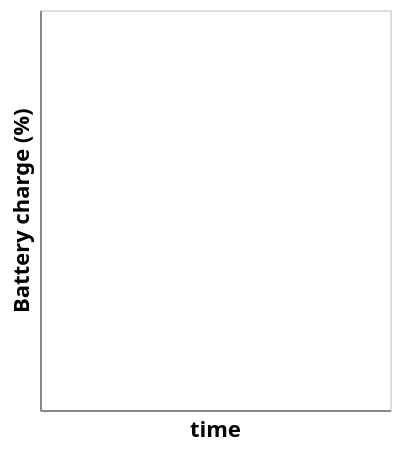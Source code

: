 {
  "$schema": "https://vega.github.io/schema/vega-lite/v5.json",
  "description": "Vega-Lite spec for FieldKit time series charts.",
  "width": "container",
  "params": [
    {
      "name": "interpolate",
      "value": "bundle",
      "bind": {
        "input": "select",
        "options": [
          "basis",
          "bundle",
          "cardinal",
          "catmull-rom",
          "linear",
          "monotone",
          "natural",
          "step",
          "step-after",
          "step-before"
        ]
      }
    },
    {
      "name": "tension",
      "value": 1,
      "bind": { "input": "range", "min": 0, "max": 1, "step": 0.05 }
    }
  ],
  "encoding": {
    "x": {
      "field": "time",
      "type": "temporal",
      "axis": {
        "formatType": "time",
        "format": "%Y-%m-%d"
      }
    }
  },
  "layer": [
    {
      "encoding": {
        "y": {
          "field": "value",
          "type": "quantitative",
          "title": "Battery charge (%)",
          "scale": { "zero": false }
        }
      },
      "layer": [
        {
          "mark": {
            "type": "line",
            "color": {
              "x1": 1,
              "y1": 1,
              "x2": 1,
              "y2": 0,
              "gradient": "linear",
              "stops": [
                { "offset": 0, "color": "#000004" },
                { "offset": 0.1, "color": "#170C3A" },
                { "offset": 0.2, "color": "#420A68" },
                { "offset": 0.3, "color": "#6B186E" },
                { "offset": 0.4, "color": "#932667" },
                { "offset": 0.5, "color": "#BB3754" },
                { "offset": 0.6, "color": "#DD513A" },
                { "offset": 0.7, "color": "#F3771A" },
                { "offset": 0.8, "color": "#FCA50A" },
                { "offset": 0.9, "color": "#F6D645" },
                { "offset": 1, "color": "#FCFFA4" }
              ]
            },
            "strokeWidth": 2,
            "interpolate": { "expr": "interpolate" },
            "tension": { "expr": "tension" }
          }
        },
        {
          "mark": {
            "type": "point",
            "filled": true,
            "size": 30,
            "opacity": 1
          },
          "encoding": {
            "fill": {
              "field": "value",
              "type": "quantitative",
              "scale": { "scheme": "inferno", "reverse": false },
              "legend": null
            }
          }
        },
        {
          "transform": [{ "filter": { "param": "hover", "empty": false } }],
          "mark": "point"
        }
      ]
    },
    {
      "mark": { "type": "rule", "strokeDash": [4, 4] },
      "encoding": {
        "opacity": {
          "condition": { "value": 0.3, "param": "hover", "empty": false },
          "value": 0
        },
        "tooltip": [
          {
            "field": "value",
            "type": "quantitative",
            "formatType": "number",
            "format": ".3"
          },
          {
            "field": "time",
            "type": "temporal",
            "formatType": "time",
            "format": "%Y-%m-%d %H:%m"
          }
        ]
      },
      "params": [
        {
          "name": "hover",
          "select": {
            "type": "point",
            "fields": ["time"],
            "nearest": true,
            "on": "mouseover",
            "clear": "mouseout"
          }
        },
        {
          "name": "brush",
          "select": { "type": "interval", "encodings": ["x"] }
        }
      ]
    }
  ]
}
